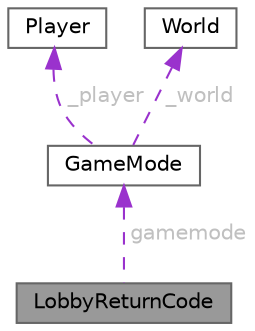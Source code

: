 digraph "LobbyReturnCode"
{
 // LATEX_PDF_SIZE
  bgcolor="transparent";
  edge [fontname=Helvetica,fontsize=10,labelfontname=Helvetica,labelfontsize=10];
  node [fontname=Helvetica,fontsize=10,shape=box,height=0.2,width=0.4];
  Node1 [id="Node000001",label="LobbyReturnCode",height=0.2,width=0.4,color="gray40", fillcolor="grey60", style="filled", fontcolor="black",tooltip=" "];
  Node2 -> Node1 [id="edge1_Node000001_Node000002",dir="back",color="darkorchid3",style="dashed",tooltip=" ",label=" gamemode",fontcolor="grey" ];
  Node2 [id="Node000002",label="GameMode",height=0.2,width=0.4,color="gray40", fillcolor="white", style="filled",URL="$dc/da8/class_game_mode.html",tooltip=" "];
  Node3 -> Node2 [id="edge2_Node000002_Node000003",dir="back",color="darkorchid3",style="dashed",tooltip=" ",label=" _player",fontcolor="grey" ];
  Node3 [id="Node000003",label="Player",height=0.2,width=0.4,color="gray40", fillcolor="white", style="filled",URL="$d8/d53/class_player.html",tooltip=" "];
  Node4 -> Node2 [id="edge3_Node000002_Node000004",dir="back",color="darkorchid3",style="dashed",tooltip=" ",label=" _world",fontcolor="grey" ];
  Node4 [id="Node000004",label="World",height=0.2,width=0.4,color="gray40", fillcolor="white", style="filled",URL="$d3/d21/class_world.html",tooltip=" "];
}

